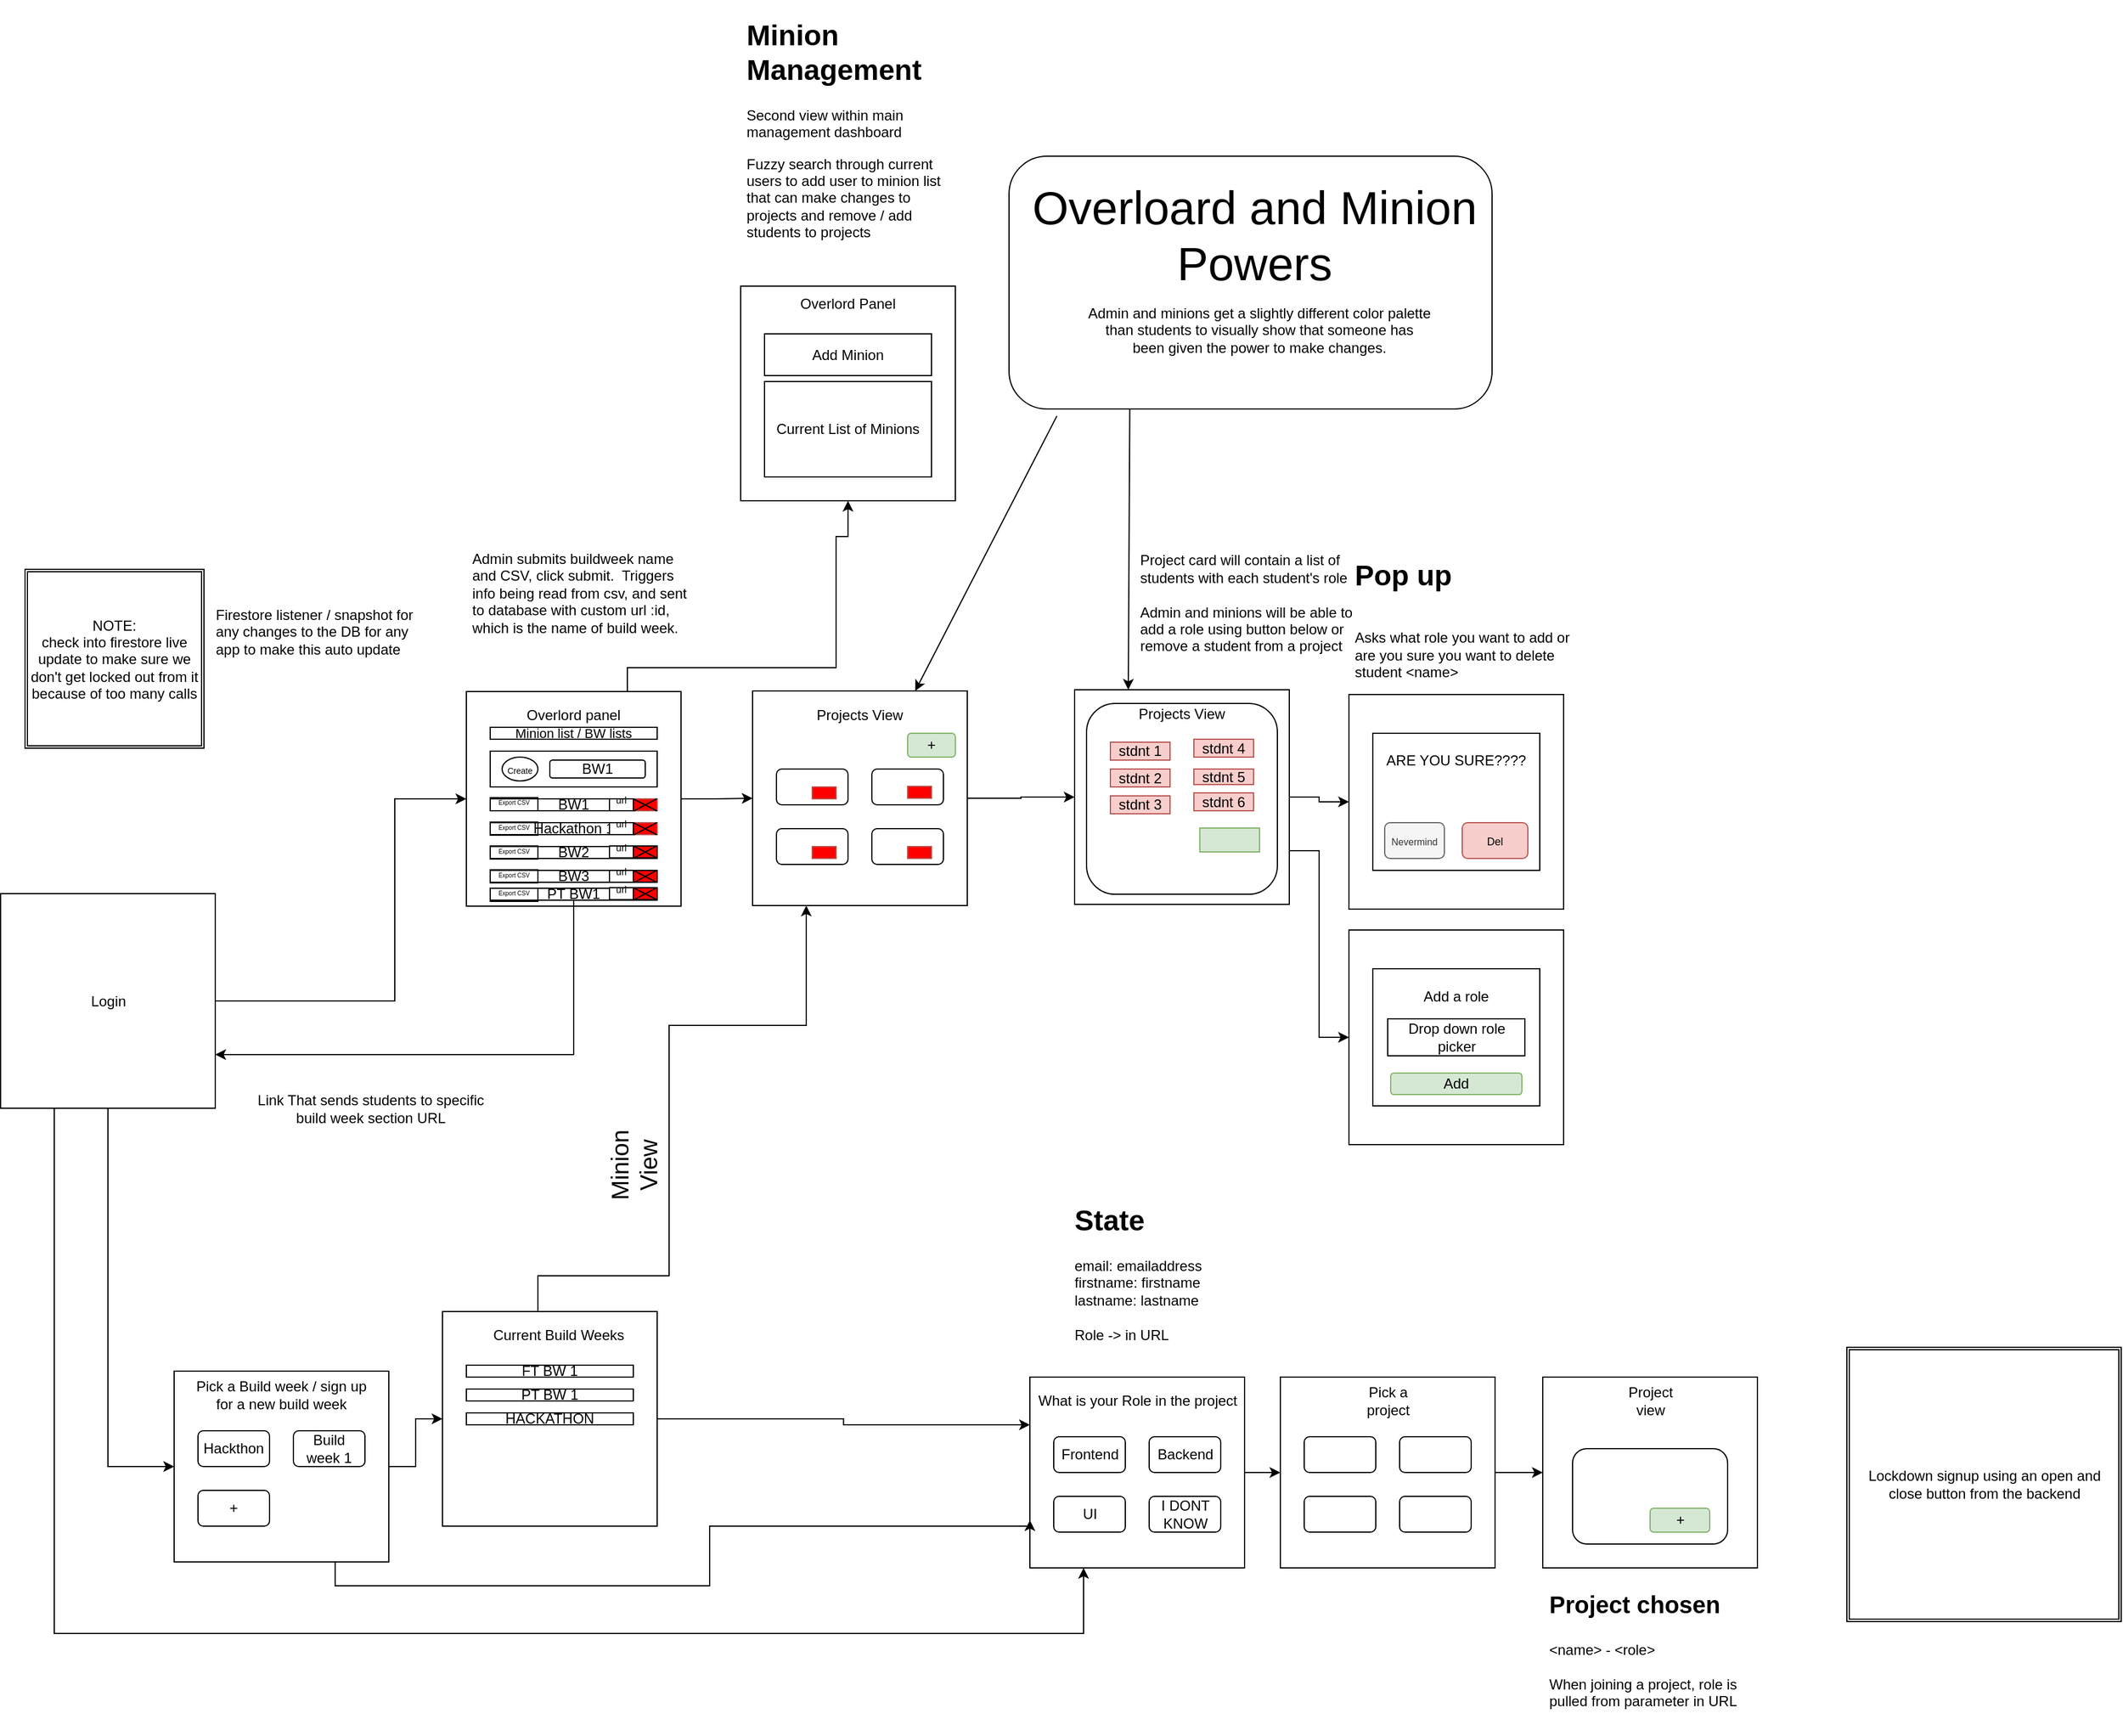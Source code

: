 <mxfile version="11.1.4" type="device"><diagram name="Page-1" id="5f0bae14-7c28-e335-631c-24af17079c00"><mxGraphModel dx="3723" dy="2445" grid="1" gridSize="10" guides="1" tooltips="1" connect="1" arrows="1" fold="1" page="1" pageScale="1" pageWidth="1100" pageHeight="850" background="#ffffff" math="0" shadow="0"><root><mxCell id="0"/><mxCell id="1" parent="0"/><mxCell id="uGmyFj9fkiGyd1X3hFSF-3" style="edgeStyle=orthogonalEdgeStyle;rounded=0;orthogonalLoop=1;jettySize=auto;html=1;exitX=1;exitY=0.5;exitDx=0;exitDy=0;" parent="1" source="uGmyFj9fkiGyd1X3hFSF-1" edge="1"><mxGeometry relative="1" as="geometry"><mxPoint x="210" y="90" as="targetPoint"/><Array as="points"><mxPoint x="150" y="260"/><mxPoint x="150" y="90"/></Array></mxGeometry></mxCell><mxCell id="br_u_WHX_3_bYv_3YQ0K-11" style="edgeStyle=orthogonalEdgeStyle;rounded=0;orthogonalLoop=1;jettySize=auto;html=1;exitX=0.5;exitY=1;exitDx=0;exitDy=0;entryX=0;entryY=0.5;entryDx=0;entryDy=0;" edge="1" parent="1" source="uGmyFj9fkiGyd1X3hFSF-1" target="br_u_WHX_3_bYv_3YQ0K-1"><mxGeometry relative="1" as="geometry"/></mxCell><mxCell id="br_u_WHX_3_bYv_3YQ0K-63" style="edgeStyle=orthogonalEdgeStyle;rounded=0;orthogonalLoop=1;jettySize=auto;html=1;exitX=0.25;exitY=1;exitDx=0;exitDy=0;entryX=0.25;entryY=1;entryDx=0;entryDy=0;" edge="1" parent="1" source="uGmyFj9fkiGyd1X3hFSF-1" target="uGmyFj9fkiGyd1X3hFSF-9"><mxGeometry relative="1" as="geometry"><Array as="points"><mxPoint x="-136" y="790"/><mxPoint x="728" y="790"/></Array></mxGeometry></mxCell><mxCell id="uGmyFj9fkiGyd1X3hFSF-1" value="Login" style="whiteSpace=wrap;html=1;aspect=fixed;" parent="1" vertex="1"><mxGeometry x="-180.5" y="169.5" width="180" height="180" as="geometry"/></mxCell><mxCell id="uGmyFj9fkiGyd1X3hFSF-40" style="edgeStyle=orthogonalEdgeStyle;rounded=0;orthogonalLoop=1;jettySize=auto;html=1;exitX=1;exitY=0.5;exitDx=0;exitDy=0;entryX=0;entryY=0.5;entryDx=0;entryDy=0;" parent="1" source="uGmyFj9fkiGyd1X3hFSF-4" target="uGmyFj9fkiGyd1X3hFSF-35" edge="1"><mxGeometry relative="1" as="geometry"/></mxCell><mxCell id="uGmyFj9fkiGyd1X3hFSF-154" style="edgeStyle=orthogonalEdgeStyle;rounded=0;orthogonalLoop=1;jettySize=auto;html=1;exitX=0.75;exitY=0;exitDx=0;exitDy=0;entryX=0.5;entryY=1;entryDx=0;entryDy=0;" parent="1" source="uGmyFj9fkiGyd1X3hFSF-4" target="uGmyFj9fkiGyd1X3hFSF-155" edge="1"><mxGeometry relative="1" as="geometry"><mxPoint x="520" y="-260" as="targetPoint"/><Array as="points"><mxPoint x="345" y="-20"/><mxPoint x="520" y="-20"/><mxPoint x="520" y="-130"/><mxPoint x="530" y="-130"/></Array></mxGeometry></mxCell><mxCell id="uGmyFj9fkiGyd1X3hFSF-4" value="" style="whiteSpace=wrap;html=1;aspect=fixed;spacingBottom=6;" parent="1" vertex="1"><mxGeometry x="210" width="180" height="180" as="geometry"/></mxCell><mxCell id="uGmyFj9fkiGyd1X3hFSF-5" value="&lt;div&gt;Overlord panel&lt;/div&gt;" style="text;html=1;strokeColor=none;fillColor=none;align=center;verticalAlign=middle;whiteSpace=wrap;rounded=0;" parent="1" vertex="1"><mxGeometry x="250" y="10" width="100" height="20" as="geometry"/></mxCell><mxCell id="uGmyFj9fkiGyd1X3hFSF-152" style="edgeStyle=orthogonalEdgeStyle;rounded=0;orthogonalLoop=1;jettySize=auto;html=1;entryX=0.25;entryY=1;entryDx=0;entryDy=0;exitX=0.5;exitY=0;exitDx=0;exitDy=0;" parent="1" source="br_u_WHX_3_bYv_3YQ0K-15" target="uGmyFj9fkiGyd1X3hFSF-35" edge="1"><mxGeometry relative="1" as="geometry"><Array as="points"><mxPoint x="270" y="520"/><mxPoint x="270" y="490"/><mxPoint x="380" y="490"/><mxPoint x="380" y="280"/><mxPoint x="495" y="280"/></Array><mxPoint x="80" y="480" as="sourcePoint"/></mxGeometry></mxCell><mxCell id="uGmyFj9fkiGyd1X3hFSF-22" style="edgeStyle=orthogonalEdgeStyle;rounded=0;orthogonalLoop=1;jettySize=auto;html=1;exitX=1;exitY=0.5;exitDx=0;exitDy=0;entryX=0;entryY=0.5;entryDx=0;entryDy=0;" parent="1" source="uGmyFj9fkiGyd1X3hFSF-9" target="uGmyFj9fkiGyd1X3hFSF-16" edge="1"><mxGeometry relative="1" as="geometry"/></mxCell><mxCell id="uGmyFj9fkiGyd1X3hFSF-9" value="" style="rounded=0;whiteSpace=wrap;html=1;" parent="1" vertex="1"><mxGeometry x="682.5" y="575" width="180" height="160" as="geometry"/></mxCell><mxCell id="uGmyFj9fkiGyd1X3hFSF-10" value="What is your Role in the project" style="text;html=1;strokeColor=none;fillColor=none;align=center;verticalAlign=middle;whiteSpace=wrap;rounded=0;" parent="1" vertex="1"><mxGeometry x="687.5" y="585" width="170" height="20" as="geometry"/></mxCell><mxCell id="uGmyFj9fkiGyd1X3hFSF-12" value="Frontend" style="rounded=1;whiteSpace=wrap;html=1;" parent="1" vertex="1"><mxGeometry x="702.5" y="625" width="60" height="30" as="geometry"/></mxCell><mxCell id="uGmyFj9fkiGyd1X3hFSF-13" value="Backend" style="rounded=1;whiteSpace=wrap;html=1;" parent="1" vertex="1"><mxGeometry x="782.5" y="625" width="60" height="30" as="geometry"/></mxCell><mxCell id="uGmyFj9fkiGyd1X3hFSF-14" value="I DONT KNOW" style="rounded=1;whiteSpace=wrap;html=1;" parent="1" vertex="1"><mxGeometry x="782.5" y="675" width="60" height="30" as="geometry"/></mxCell><mxCell id="uGmyFj9fkiGyd1X3hFSF-15" value="UI" style="rounded=1;whiteSpace=wrap;html=1;" parent="1" vertex="1"><mxGeometry x="702.5" y="675" width="60" height="30" as="geometry"/></mxCell><mxCell id="uGmyFj9fkiGyd1X3hFSF-29" style="edgeStyle=orthogonalEdgeStyle;rounded=0;orthogonalLoop=1;jettySize=auto;html=1;exitX=1;exitY=0.5;exitDx=0;exitDy=0;" parent="1" source="uGmyFj9fkiGyd1X3hFSF-16" target="uGmyFj9fkiGyd1X3hFSF-23" edge="1"><mxGeometry relative="1" as="geometry"/></mxCell><mxCell id="uGmyFj9fkiGyd1X3hFSF-16" value="" style="rounded=0;whiteSpace=wrap;html=1;" parent="1" vertex="1"><mxGeometry x="892.5" y="575" width="180" height="160" as="geometry"/></mxCell><mxCell id="uGmyFj9fkiGyd1X3hFSF-17" value="&lt;div&gt;Pick a project&lt;br&gt;&lt;/div&gt;" style="text;html=1;strokeColor=none;fillColor=none;align=center;verticalAlign=middle;whiteSpace=wrap;rounded=0;" parent="1" vertex="1"><mxGeometry x="962.5" y="585" width="40" height="20" as="geometry"/></mxCell><mxCell id="uGmyFj9fkiGyd1X3hFSF-18" value="" style="rounded=1;whiteSpace=wrap;html=1;" parent="1" vertex="1"><mxGeometry x="912.5" y="625" width="60" height="30" as="geometry"/></mxCell><mxCell id="uGmyFj9fkiGyd1X3hFSF-19" value="" style="rounded=1;whiteSpace=wrap;html=1;" parent="1" vertex="1"><mxGeometry x="992.5" y="625" width="60" height="30" as="geometry"/></mxCell><mxCell id="uGmyFj9fkiGyd1X3hFSF-20" value="" style="rounded=1;whiteSpace=wrap;html=1;" parent="1" vertex="1"><mxGeometry x="992.5" y="675" width="60" height="30" as="geometry"/></mxCell><mxCell id="uGmyFj9fkiGyd1X3hFSF-21" value="" style="rounded=1;whiteSpace=wrap;html=1;" parent="1" vertex="1"><mxGeometry x="912.5" y="675" width="60" height="30" as="geometry"/></mxCell><mxCell id="uGmyFj9fkiGyd1X3hFSF-23" value="" style="rounded=0;whiteSpace=wrap;html=1;" parent="1" vertex="1"><mxGeometry x="1112.5" y="575" width="180" height="160" as="geometry"/></mxCell><mxCell id="uGmyFj9fkiGyd1X3hFSF-24" value="&lt;div&gt;Project view&lt;/div&gt;" style="text;html=1;strokeColor=none;fillColor=none;align=center;verticalAlign=middle;whiteSpace=wrap;rounded=0;" parent="1" vertex="1"><mxGeometry x="1182.5" y="585" width="40" height="20" as="geometry"/></mxCell><mxCell id="uGmyFj9fkiGyd1X3hFSF-25" value="" style="rounded=1;whiteSpace=wrap;html=1;" parent="1" vertex="1"><mxGeometry x="1137.5" y="635" width="130" height="80" as="geometry"/></mxCell><mxCell id="uGmyFj9fkiGyd1X3hFSF-30" value="&lt;h1&gt;State&lt;/h1&gt;&lt;div&gt;email: emailaddress&lt;/div&gt;&lt;div&gt;firstname: firstname&lt;/div&gt;&lt;div&gt;lastname: lastname&lt;/div&gt;&lt;div&gt;&lt;br&gt;&lt;/div&gt;&lt;div&gt;Role -&amp;gt; in URL&lt;br&gt;&lt;/div&gt;" style="text;html=1;strokeColor=none;fillColor=none;spacing=5;spacingTop=-20;whiteSpace=wrap;overflow=hidden;rounded=0;" parent="1" vertex="1"><mxGeometry x="715" y="424" width="190" height="120" as="geometry"/></mxCell><mxCell id="uGmyFj9fkiGyd1X3hFSF-33" value="&lt;h1 style=&quot;line-height: 120%&quot;&gt;&lt;font style=&quot;font-size: 20px&quot;&gt;Project chosen&lt;/font&gt;&lt;br&gt;&lt;/h1&gt;&amp;lt;name&amp;gt; - &amp;lt;role&amp;gt;&lt;br&gt;&lt;div&gt;&lt;br&gt;&lt;/div&gt;&lt;div&gt;When joining a project, role is pulled from parameter in URL&lt;br&gt;&lt;/div&gt;" style="text;html=1;strokeColor=none;fillColor=none;spacing=5;spacingTop=-20;whiteSpace=wrap;overflow=hidden;rounded=0;" parent="1" vertex="1"><mxGeometry x="1112.5" y="745" width="190" height="130" as="geometry"/></mxCell><mxCell id="uGmyFj9fkiGyd1X3hFSF-46" style="edgeStyle=orthogonalEdgeStyle;rounded=0;orthogonalLoop=1;jettySize=auto;html=1;exitX=1;exitY=0.5;exitDx=0;exitDy=0;entryX=0;entryY=0.5;entryDx=0;entryDy=0;" parent="1" source="uGmyFj9fkiGyd1X3hFSF-35" target="uGmyFj9fkiGyd1X3hFSF-44" edge="1"><mxGeometry relative="1" as="geometry"/></mxCell><mxCell id="uGmyFj9fkiGyd1X3hFSF-35" value="" style="whiteSpace=wrap;html=1;aspect=fixed;" parent="1" vertex="1"><mxGeometry x="450" y="-0.5" width="180" height="180" as="geometry"/></mxCell><mxCell id="uGmyFj9fkiGyd1X3hFSF-36" value="&lt;div&gt;Projects View&lt;/div&gt;" style="text;html=1;strokeColor=none;fillColor=none;align=center;verticalAlign=middle;whiteSpace=wrap;rounded=0;" parent="1" vertex="1"><mxGeometry x="470" y="10" width="140" height="20" as="geometry"/></mxCell><mxCell id="uGmyFj9fkiGyd1X3hFSF-124" style="edgeStyle=orthogonalEdgeStyle;rounded=0;orthogonalLoop=1;jettySize=auto;html=1;exitX=1;exitY=0.5;exitDx=0;exitDy=0;entryX=0;entryY=0.5;entryDx=0;entryDy=0;" parent="1" source="uGmyFj9fkiGyd1X3hFSF-44" target="uGmyFj9fkiGyd1X3hFSF-123" edge="1"><mxGeometry relative="1" as="geometry"/></mxCell><mxCell id="uGmyFj9fkiGyd1X3hFSF-135" style="edgeStyle=orthogonalEdgeStyle;rounded=0;orthogonalLoop=1;jettySize=auto;html=1;exitX=1;exitY=0.75;exitDx=0;exitDy=0;entryX=0;entryY=0.5;entryDx=0;entryDy=0;" parent="1" source="uGmyFj9fkiGyd1X3hFSF-44" target="uGmyFj9fkiGyd1X3hFSF-130" edge="1"><mxGeometry relative="1" as="geometry"><mxPoint x="920" y="290" as="targetPoint"/></mxGeometry></mxCell><mxCell id="uGmyFj9fkiGyd1X3hFSF-44" value="" style="whiteSpace=wrap;html=1;aspect=fixed;" parent="1" vertex="1"><mxGeometry x="720" y="-1.5" width="180" height="180" as="geometry"/></mxCell><mxCell id="uGmyFj9fkiGyd1X3hFSF-45" value="&lt;div&gt;Projects View&lt;/div&gt;" style="text;html=1;strokeColor=none;fillColor=none;align=center;verticalAlign=middle;whiteSpace=wrap;rounded=0;" parent="1" vertex="1"><mxGeometry x="740" y="9" width="140" height="20" as="geometry"/></mxCell><mxCell id="uGmyFj9fkiGyd1X3hFSF-49" value="Link That sends students to specific build week section URL" style="text;html=1;strokeColor=none;fillColor=none;align=center;verticalAlign=middle;whiteSpace=wrap;rounded=0;" parent="1" vertex="1"><mxGeometry x="20" y="340" width="220" height="20" as="geometry"/></mxCell><mxCell id="uGmyFj9fkiGyd1X3hFSF-53" value="&lt;p&gt;Admin submits buildweek name and CSV, click submit.&amp;nbsp; Triggers info being read from csv, and sent to database with custom url :id, which is the name of build week.&lt;br&gt;&lt;/p&gt;" style="text;html=1;strokeColor=none;fillColor=none;spacing=5;spacingTop=-20;whiteSpace=wrap;overflow=hidden;rounded=0;" parent="1" vertex="1"><mxGeometry x="210" y="-120" width="190" height="110" as="geometry"/></mxCell><mxCell id="uGmyFj9fkiGyd1X3hFSF-57" value="" style="rounded=0;whiteSpace=wrap;html=1;" parent="1" vertex="1"><mxGeometry x="230" y="50" width="140" height="30" as="geometry"/></mxCell><mxCell id="uGmyFj9fkiGyd1X3hFSF-58" value="&lt;font style=&quot;font-size: 7px&quot;&gt;Create&lt;/font&gt;" style="ellipse;whiteSpace=wrap;html=1;verticalAlign=middle;" parent="1" vertex="1"><mxGeometry x="240" y="55" width="30" height="20" as="geometry"/></mxCell><mxCell id="uGmyFj9fkiGyd1X3hFSF-60" value="BW1" style="rounded=1;whiteSpace=wrap;html=1;" parent="1" vertex="1"><mxGeometry x="280" y="57.5" width="80" height="15" as="geometry"/></mxCell><mxCell id="uGmyFj9fkiGyd1X3hFSF-62" value="BW1" style="rounded=0;whiteSpace=wrap;html=1;" parent="1" vertex="1"><mxGeometry x="230" y="90" width="140" height="10" as="geometry"/></mxCell><mxCell id="uGmyFj9fkiGyd1X3hFSF-63" value="Hackathon 1" style="rounded=0;whiteSpace=wrap;html=1;" parent="1" vertex="1"><mxGeometry x="230" y="110" width="140" height="10" as="geometry"/></mxCell><mxCell id="uGmyFj9fkiGyd1X3hFSF-64" value="BW2" style="rounded=0;whiteSpace=wrap;html=1;" parent="1" vertex="1"><mxGeometry x="230" y="130" width="140" height="10" as="geometry"/></mxCell><mxCell id="uGmyFj9fkiGyd1X3hFSF-65" value="BW3" style="rounded=0;whiteSpace=wrap;html=1;" parent="1" vertex="1"><mxGeometry x="230" y="150" width="140" height="10" as="geometry"/></mxCell><mxCell id="br_u_WHX_3_bYv_3YQ0K-12" style="edgeStyle=orthogonalEdgeStyle;rounded=0;orthogonalLoop=1;jettySize=auto;html=1;exitX=0.5;exitY=1;exitDx=0;exitDy=0;entryX=1;entryY=0.75;entryDx=0;entryDy=0;" edge="1" parent="1" source="uGmyFj9fkiGyd1X3hFSF-66" target="uGmyFj9fkiGyd1X3hFSF-1"><mxGeometry relative="1" as="geometry"/></mxCell><mxCell id="uGmyFj9fkiGyd1X3hFSF-66" value="PT BW1" style="rounded=0;whiteSpace=wrap;html=1;" parent="1" vertex="1"><mxGeometry x="230" y="165" width="140" height="10" as="geometry"/></mxCell><mxCell id="uGmyFj9fkiGyd1X3hFSF-68" value="" style="rounded=0;whiteSpace=wrap;html=1;fillColor=#FF0000;strokeColor=#b85450;" parent="1" vertex="1"><mxGeometry x="350" y="90" width="20" height="10" as="geometry"/></mxCell><mxCell id="uGmyFj9fkiGyd1X3hFSF-69" value="" style="endArrow=none;html=1;entryX=0.985;entryY=-0.005;entryDx=0;entryDy=0;entryPerimeter=0;exitX=0.014;exitY=1.031;exitDx=0;exitDy=0;exitPerimeter=0;" parent="1" source="uGmyFj9fkiGyd1X3hFSF-68" target="uGmyFj9fkiGyd1X3hFSF-68" edge="1"><mxGeometry width="50" height="50" relative="1" as="geometry"><mxPoint x="352" y="99" as="sourcePoint"/><mxPoint x="400" y="90" as="targetPoint"/></mxGeometry></mxCell><mxCell id="uGmyFj9fkiGyd1X3hFSF-79" value="" style="rounded=0;whiteSpace=wrap;html=1;" parent="1" vertex="1"><mxGeometry x="330" y="90" width="20" height="10" as="geometry"/></mxCell><mxCell id="uGmyFj9fkiGyd1X3hFSF-80" value="&lt;font style=&quot;font-size: 8px&quot;&gt;url&lt;/font&gt;" style="text;html=1;strokeColor=none;fillColor=none;align=center;verticalAlign=middle;whiteSpace=wrap;rounded=0;" parent="1" vertex="1"><mxGeometry x="320" y="80" width="40" height="20" as="geometry"/></mxCell><mxCell id="uGmyFj9fkiGyd1X3hFSF-81" value="" style="endArrow=none;html=1;entryX=0.75;entryY=0.5;entryDx=0;entryDy=0;entryPerimeter=0;exitX=0.987;exitY=1.013;exitDx=0;exitDy=0;exitPerimeter=0;" parent="1" source="uGmyFj9fkiGyd1X3hFSF-68" target="uGmyFj9fkiGyd1X3hFSF-80" edge="1"><mxGeometry width="50" height="50" relative="1" as="geometry"><mxPoint x="360.28" y="110.31" as="sourcePoint"/><mxPoint x="379.7" y="99.95" as="targetPoint"/></mxGeometry></mxCell><mxCell id="uGmyFj9fkiGyd1X3hFSF-86" value="" style="rounded=0;whiteSpace=wrap;html=1;fillColor=#FF0000;strokeColor=#b85450;" parent="1" vertex="1"><mxGeometry x="350" y="110" width="20" height="10" as="geometry"/></mxCell><mxCell id="uGmyFj9fkiGyd1X3hFSF-87" value="" style="endArrow=none;html=1;entryX=0.985;entryY=-0.005;entryDx=0;entryDy=0;entryPerimeter=0;exitX=0.014;exitY=1.031;exitDx=0;exitDy=0;exitPerimeter=0;" parent="1" source="uGmyFj9fkiGyd1X3hFSF-86" target="uGmyFj9fkiGyd1X3hFSF-86" edge="1"><mxGeometry width="50" height="50" relative="1" as="geometry"><mxPoint x="352" y="119" as="sourcePoint"/><mxPoint x="400" y="110" as="targetPoint"/></mxGeometry></mxCell><mxCell id="uGmyFj9fkiGyd1X3hFSF-88" value="" style="rounded=0;whiteSpace=wrap;html=1;" parent="1" vertex="1"><mxGeometry x="330" y="110" width="20" height="10" as="geometry"/></mxCell><mxCell id="uGmyFj9fkiGyd1X3hFSF-89" value="" style="endArrow=none;html=1;entryX=0.75;entryY=0.5;entryDx=0;entryDy=0;entryPerimeter=0;exitX=0.987;exitY=1.013;exitDx=0;exitDy=0;exitPerimeter=0;" parent="1" source="uGmyFj9fkiGyd1X3hFSF-86" edge="1"><mxGeometry width="50" height="50" relative="1" as="geometry"><mxPoint x="360.28" y="130.31" as="sourcePoint"/><mxPoint x="350" y="110" as="targetPoint"/></mxGeometry></mxCell><mxCell id="uGmyFj9fkiGyd1X3hFSF-90" value="" style="rounded=0;whiteSpace=wrap;html=1;fillColor=#FF0000;" parent="1" vertex="1"><mxGeometry x="350" y="129.5" width="20" height="10" as="geometry"/></mxCell><mxCell id="uGmyFj9fkiGyd1X3hFSF-91" value="" style="endArrow=none;html=1;entryX=0.985;entryY=-0.005;entryDx=0;entryDy=0;entryPerimeter=0;exitX=0.014;exitY=1.031;exitDx=0;exitDy=0;exitPerimeter=0;" parent="1" source="uGmyFj9fkiGyd1X3hFSF-90" target="uGmyFj9fkiGyd1X3hFSF-90" edge="1"><mxGeometry width="50" height="50" relative="1" as="geometry"><mxPoint x="352" y="138.5" as="sourcePoint"/><mxPoint x="400" y="129.5" as="targetPoint"/></mxGeometry></mxCell><mxCell id="uGmyFj9fkiGyd1X3hFSF-92" value="" style="rounded=0;whiteSpace=wrap;html=1;" parent="1" vertex="1"><mxGeometry x="330" y="129.5" width="20" height="10" as="geometry"/></mxCell><mxCell id="uGmyFj9fkiGyd1X3hFSF-93" value="" style="endArrow=none;html=1;entryX=0.75;entryY=0.5;entryDx=0;entryDy=0;entryPerimeter=0;exitX=0.987;exitY=1.013;exitDx=0;exitDy=0;exitPerimeter=0;" parent="1" source="uGmyFj9fkiGyd1X3hFSF-90" edge="1"><mxGeometry width="50" height="50" relative="1" as="geometry"><mxPoint x="360.28" y="149.81" as="sourcePoint"/><mxPoint x="350" y="129.5" as="targetPoint"/></mxGeometry></mxCell><mxCell id="uGmyFj9fkiGyd1X3hFSF-94" value="" style="rounded=0;whiteSpace=wrap;html=1;fillColor=#FF0000;" parent="1" vertex="1"><mxGeometry x="350" y="150" width="20" height="10" as="geometry"/></mxCell><mxCell id="uGmyFj9fkiGyd1X3hFSF-95" value="" style="endArrow=none;html=1;entryX=0.985;entryY=-0.005;entryDx=0;entryDy=0;entryPerimeter=0;exitX=0.014;exitY=1.031;exitDx=0;exitDy=0;exitPerimeter=0;" parent="1" source="uGmyFj9fkiGyd1X3hFSF-94" target="uGmyFj9fkiGyd1X3hFSF-94" edge="1"><mxGeometry width="50" height="50" relative="1" as="geometry"><mxPoint x="352" y="159" as="sourcePoint"/><mxPoint x="400" y="150" as="targetPoint"/></mxGeometry></mxCell><mxCell id="uGmyFj9fkiGyd1X3hFSF-96" value="" style="rounded=0;whiteSpace=wrap;html=1;" parent="1" vertex="1"><mxGeometry x="330" y="150" width="20" height="10" as="geometry"/></mxCell><mxCell id="uGmyFj9fkiGyd1X3hFSF-97" value="" style="endArrow=none;html=1;entryX=0.75;entryY=0.5;entryDx=0;entryDy=0;entryPerimeter=0;exitX=0.987;exitY=1.013;exitDx=0;exitDy=0;exitPerimeter=0;" parent="1" source="uGmyFj9fkiGyd1X3hFSF-94" edge="1"><mxGeometry width="50" height="50" relative="1" as="geometry"><mxPoint x="360.28" y="170.31" as="sourcePoint"/><mxPoint x="350" y="150" as="targetPoint"/></mxGeometry></mxCell><mxCell id="uGmyFj9fkiGyd1X3hFSF-98" value="" style="rounded=0;whiteSpace=wrap;html=1;fillColor=#FF0000;" parent="1" vertex="1"><mxGeometry x="350" y="164.5" width="20" height="10" as="geometry"/></mxCell><mxCell id="uGmyFj9fkiGyd1X3hFSF-99" value="" style="endArrow=none;html=1;entryX=0.985;entryY=-0.005;entryDx=0;entryDy=0;entryPerimeter=0;exitX=0.014;exitY=1.031;exitDx=0;exitDy=0;exitPerimeter=0;" parent="1" source="uGmyFj9fkiGyd1X3hFSF-98" target="uGmyFj9fkiGyd1X3hFSF-98" edge="1"><mxGeometry width="50" height="50" relative="1" as="geometry"><mxPoint x="352" y="173.5" as="sourcePoint"/><mxPoint x="400" y="164.5" as="targetPoint"/></mxGeometry></mxCell><mxCell id="uGmyFj9fkiGyd1X3hFSF-100" value="" style="rounded=0;whiteSpace=wrap;html=1;" parent="1" vertex="1"><mxGeometry x="330" y="164.5" width="20" height="10" as="geometry"/></mxCell><mxCell id="uGmyFj9fkiGyd1X3hFSF-101" value="" style="endArrow=none;html=1;entryX=0.75;entryY=0.5;entryDx=0;entryDy=0;entryPerimeter=0;exitX=0.987;exitY=1.013;exitDx=0;exitDy=0;exitPerimeter=0;" parent="1" source="uGmyFj9fkiGyd1X3hFSF-98" edge="1"><mxGeometry width="50" height="50" relative="1" as="geometry"><mxPoint x="360.28" y="184.81" as="sourcePoint"/><mxPoint x="350" y="164.5" as="targetPoint"/></mxGeometry></mxCell><mxCell id="uGmyFj9fkiGyd1X3hFSF-102" value="&lt;font style=&quot;font-size: 8px&quot;&gt;url&lt;/font&gt;" style="text;html=1;strokeColor=none;fillColor=none;align=center;verticalAlign=middle;whiteSpace=wrap;rounded=0;" parent="1" vertex="1"><mxGeometry x="320" y="100" width="40" height="20" as="geometry"/></mxCell><mxCell id="uGmyFj9fkiGyd1X3hFSF-103" value="&lt;font style=&quot;font-size: 8px&quot;&gt;url&lt;/font&gt;" style="text;html=1;strokeColor=none;fillColor=none;align=center;verticalAlign=middle;whiteSpace=wrap;rounded=0;" parent="1" vertex="1"><mxGeometry x="320" y="120" width="40" height="20" as="geometry"/></mxCell><mxCell id="uGmyFj9fkiGyd1X3hFSF-104" value="&lt;font style=&quot;font-size: 8px&quot;&gt;url&lt;/font&gt;" style="text;html=1;strokeColor=none;fillColor=none;align=center;verticalAlign=middle;whiteSpace=wrap;rounded=0;" parent="1" vertex="1"><mxGeometry x="320" y="140" width="40" height="20" as="geometry"/></mxCell><mxCell id="uGmyFj9fkiGyd1X3hFSF-105" value="&lt;font style=&quot;font-size: 8px&quot;&gt;url&lt;/font&gt;" style="text;html=1;strokeColor=none;fillColor=none;align=center;verticalAlign=middle;whiteSpace=wrap;rounded=0;" parent="1" vertex="1"><mxGeometry x="320" y="155" width="40" height="20" as="geometry"/></mxCell><mxCell id="uGmyFj9fkiGyd1X3hFSF-106" value="" style="rounded=1;whiteSpace=wrap;html=1;" parent="1" vertex="1"><mxGeometry x="470" y="65" width="60" height="30" as="geometry"/></mxCell><mxCell id="uGmyFj9fkiGyd1X3hFSF-107" value="" style="rounded=1;whiteSpace=wrap;html=1;" parent="1" vertex="1"><mxGeometry x="550" y="65" width="60" height="30" as="geometry"/></mxCell><mxCell id="uGmyFj9fkiGyd1X3hFSF-108" value="" style="rounded=1;whiteSpace=wrap;html=1;" parent="1" vertex="1"><mxGeometry x="550" y="115" width="60" height="30" as="geometry"/></mxCell><mxCell id="uGmyFj9fkiGyd1X3hFSF-109" value="" style="rounded=1;whiteSpace=wrap;html=1;" parent="1" vertex="1"><mxGeometry x="470" y="115" width="60" height="30" as="geometry"/></mxCell><mxCell id="uGmyFj9fkiGyd1X3hFSF-110" value="" style="rounded=0;whiteSpace=wrap;html=1;fillColor=#FF0000;strokeColor=#b85450;" parent="1" vertex="1"><mxGeometry x="500" y="80" width="20" height="10" as="geometry"/></mxCell><mxCell id="uGmyFj9fkiGyd1X3hFSF-112" value="" style="rounded=1;whiteSpace=wrap;html=1;fillColor=none;" parent="1" vertex="1"><mxGeometry x="730" y="10" width="160" height="160" as="geometry"/></mxCell><mxCell id="uGmyFj9fkiGyd1X3hFSF-115" value="" style="rounded=0;whiteSpace=wrap;html=1;fillColor=#d5e8d4;strokeColor=#82b366;" parent="1" vertex="1"><mxGeometry x="825" y="114.5" width="50" height="20" as="geometry"/></mxCell><mxCell id="uGmyFj9fkiGyd1X3hFSF-116" value="stdnt 1" style="rounded=0;whiteSpace=wrap;html=1;fillColor=#f8cecc;strokeColor=#b85450;" parent="1" vertex="1"><mxGeometry x="750" y="42.5" width="50" height="15" as="geometry"/></mxCell><mxCell id="uGmyFj9fkiGyd1X3hFSF-117" value="stdnt 2" style="rounded=0;whiteSpace=wrap;html=1;fillColor=#f8cecc;strokeColor=#b85450;" parent="1" vertex="1"><mxGeometry x="750" y="65" width="50" height="15" as="geometry"/></mxCell><mxCell id="uGmyFj9fkiGyd1X3hFSF-118" value="stdnt 3" style="rounded=0;whiteSpace=wrap;html=1;fillColor=#f8cecc;strokeColor=#b85450;" parent="1" vertex="1"><mxGeometry x="750" y="87.5" width="50" height="15" as="geometry"/></mxCell><mxCell id="uGmyFj9fkiGyd1X3hFSF-119" value="stdnt 4" style="rounded=0;whiteSpace=wrap;html=1;fillColor=#f8cecc;strokeColor=#b85450;" parent="1" vertex="1"><mxGeometry x="820" y="40" width="50" height="15" as="geometry"/></mxCell><mxCell id="uGmyFj9fkiGyd1X3hFSF-120" value="stdnt 5" style="rounded=0;whiteSpace=wrap;html=1;fillColor=#f8cecc;strokeColor=#b85450;" parent="1" vertex="1"><mxGeometry x="820" y="65" width="50" height="13" as="geometry"/></mxCell><mxCell id="uGmyFj9fkiGyd1X3hFSF-121" value="stdnt 6" style="rounded=0;whiteSpace=wrap;html=1;fillColor=#f8cecc;strokeColor=#b85450;" parent="1" vertex="1"><mxGeometry x="820" y="85" width="50" height="15" as="geometry"/></mxCell><mxCell id="uGmyFj9fkiGyd1X3hFSF-122" value="&lt;div&gt;&lt;br&gt;&lt;/div&gt;&lt;div&gt;Project card will contain a list of students with each student's role&lt;/div&gt;&lt;div&gt;&lt;br&gt;&lt;/div&gt;&lt;div&gt;Admin and minions will be able to add a role using button below or remove a student from a project&lt;br&gt;&lt;/div&gt;" style="text;html=1;strokeColor=none;fillColor=none;spacing=5;spacingTop=-20;whiteSpace=wrap;overflow=hidden;rounded=0;" parent="1" vertex="1"><mxGeometry x="770" y="-121.5" width="190" height="120" as="geometry"/></mxCell><mxCell id="uGmyFj9fkiGyd1X3hFSF-123" value="" style="whiteSpace=wrap;html=1;aspect=fixed;" parent="1" vertex="1"><mxGeometry x="950" y="2.5" width="180" height="180" as="geometry"/></mxCell><mxCell id="uGmyFj9fkiGyd1X3hFSF-125" value="" style="rounded=0;whiteSpace=wrap;html=1;fillColor=none;" parent="1" vertex="1"><mxGeometry x="970" y="35" width="140" height="115" as="geometry"/></mxCell><mxCell id="uGmyFj9fkiGyd1X3hFSF-126" value="&lt;h1&gt;Pop up&lt;br&gt;&lt;/h1&gt;&lt;div&gt;&lt;br&gt;&lt;/div&gt;&lt;div&gt;Asks what role you want to add or are you sure you want to delete student &amp;lt;name&amp;gt;&lt;br&gt;&lt;/div&gt;" style="text;html=1;strokeColor=none;fillColor=none;spacing=5;spacingTop=-20;whiteSpace=wrap;overflow=hidden;rounded=0;" parent="1" vertex="1"><mxGeometry x="950" y="-117" width="190" height="120" as="geometry"/></mxCell><mxCell id="uGmyFj9fkiGyd1X3hFSF-127" value="ARE YOU SURE????" style="text;html=1;strokeColor=none;fillColor=none;align=center;verticalAlign=middle;whiteSpace=wrap;rounded=0;" parent="1" vertex="1"><mxGeometry x="980" y="48" width="120" height="20" as="geometry"/></mxCell><mxCell id="uGmyFj9fkiGyd1X3hFSF-128" value="&lt;font style=&quot;font-size: 8px&quot;&gt;Nevermind&lt;/font&gt;" style="rounded=1;whiteSpace=wrap;html=1;fillColor=#f5f5f5;strokeColor=#666666;fontColor=#333333;" parent="1" vertex="1"><mxGeometry x="980" y="110" width="50" height="30" as="geometry"/></mxCell><mxCell id="uGmyFj9fkiGyd1X3hFSF-129" value="&lt;font style=&quot;font-size: 9px&quot;&gt;Del&lt;/font&gt;" style="rounded=1;whiteSpace=wrap;html=1;fillColor=#f8cecc;strokeColor=#b85450;" parent="1" vertex="1"><mxGeometry x="1045" y="110" width="55" height="30" as="geometry"/></mxCell><mxCell id="uGmyFj9fkiGyd1X3hFSF-181" style="edgeStyle=orthogonalEdgeStyle;rounded=0;orthogonalLoop=1;jettySize=auto;html=1;exitX=0;exitY=0.5;exitDx=0;exitDy=0;entryX=0;entryY=0.75;entryDx=0;entryDy=0;" parent="1" source="uGmyFj9fkiGyd1X3hFSF-130" target="uGmyFj9fkiGyd1X3hFSF-131" edge="1"><mxGeometry relative="1" as="geometry"/></mxCell><mxCell id="uGmyFj9fkiGyd1X3hFSF-130" value="" style="whiteSpace=wrap;html=1;aspect=fixed;" parent="1" vertex="1"><mxGeometry x="950" y="200" width="180" height="180" as="geometry"/></mxCell><mxCell id="uGmyFj9fkiGyd1X3hFSF-131" value="" style="rounded=0;whiteSpace=wrap;html=1;fillColor=none;" parent="1" vertex="1"><mxGeometry x="970" y="232.5" width="140" height="115" as="geometry"/></mxCell><mxCell id="uGmyFj9fkiGyd1X3hFSF-132" value="Add a role" style="text;html=1;strokeColor=none;fillColor=none;align=center;verticalAlign=middle;whiteSpace=wrap;rounded=0;" parent="1" vertex="1"><mxGeometry x="980" y="245.5" width="120" height="20" as="geometry"/></mxCell><mxCell id="uGmyFj9fkiGyd1X3hFSF-134" value="Add" style="rounded=1;whiteSpace=wrap;html=1;fillColor=#d5e8d4;strokeColor=#82b366;" parent="1" vertex="1"><mxGeometry x="985" y="320" width="110" height="18" as="geometry"/></mxCell><mxCell id="uGmyFj9fkiGyd1X3hFSF-137" value="Drop down role picker" style="rounded=0;whiteSpace=wrap;html=1;fillColor=none;" parent="1" vertex="1"><mxGeometry x="982.5" y="274.5" width="115" height="31" as="geometry"/></mxCell><mxCell id="uGmyFj9fkiGyd1X3hFSF-139" value="" style="rounded=0;whiteSpace=wrap;html=1;fillColor=#FF0000;strokeColor=#b85450;" parent="1" vertex="1"><mxGeometry x="580" y="79.5" width="20" height="10" as="geometry"/></mxCell><mxCell id="uGmyFj9fkiGyd1X3hFSF-140" value="" style="rounded=0;whiteSpace=wrap;html=1;fillColor=#FF0000;strokeColor=#b85450;" parent="1" vertex="1"><mxGeometry x="500" y="130" width="20" height="10" as="geometry"/></mxCell><mxCell id="uGmyFj9fkiGyd1X3hFSF-141" value="" style="rounded=0;whiteSpace=wrap;html=1;fillColor=#FF0000;strokeColor=#b85450;" parent="1" vertex="1"><mxGeometry x="580" y="130" width="20" height="10" as="geometry"/></mxCell><mxCell id="uGmyFj9fkiGyd1X3hFSF-144" value="Firestore listener / snapshot for any changes to the DB for any app to make this auto update" style="text;html=1;strokeColor=none;fillColor=none;spacing=5;spacingTop=-20;whiteSpace=wrap;overflow=hidden;rounded=0;" parent="1" vertex="1"><mxGeometry x="-5" y="-61.5" width="190" height="60" as="geometry"/></mxCell><mxCell id="uGmyFj9fkiGyd1X3hFSF-146" value="&lt;font style=&quot;font-size: 39px&quot;&gt;Overloard and Minion Powers&lt;/font&gt;" style="text;html=1;strokeColor=none;fillColor=none;align=center;verticalAlign=middle;whiteSpace=wrap;rounded=0;" parent="1" vertex="1"><mxGeometry x="668.5" y="-449.5" width="404" height="134" as="geometry"/></mxCell><mxCell id="uGmyFj9fkiGyd1X3hFSF-149" value="" style="endArrow=classic;html=1;exitX=0.099;exitY=1.028;exitDx=0;exitDy=0;exitPerimeter=0;" parent="1" source="uGmyFj9fkiGyd1X3hFSF-151" target="uGmyFj9fkiGyd1X3hFSF-35" edge="1"><mxGeometry width="50" height="50" relative="1" as="geometry"><mxPoint x="550" y="260" as="sourcePoint"/><mxPoint x="600" y="210" as="targetPoint"/></mxGeometry></mxCell><mxCell id="uGmyFj9fkiGyd1X3hFSF-150" value="" style="endArrow=classic;html=1;exitX=0.25;exitY=1;exitDx=0;exitDy=0;entryX=0.25;entryY=0;entryDx=0;entryDy=0;" parent="1" source="uGmyFj9fkiGyd1X3hFSF-151" target="uGmyFj9fkiGyd1X3hFSF-44" edge="1"><mxGeometry width="50" height="50" relative="1" as="geometry"><mxPoint x="557" y="300.5" as="sourcePoint"/><mxPoint x="553.134" y="189.5" as="targetPoint"/></mxGeometry></mxCell><mxCell id="uGmyFj9fkiGyd1X3hFSF-151" value="" style="rounded=1;whiteSpace=wrap;html=1;fillColor=none;" parent="1" vertex="1"><mxGeometry x="665" y="-449" width="405" height="212" as="geometry"/></mxCell><mxCell id="uGmyFj9fkiGyd1X3hFSF-153" value="&lt;div&gt;&lt;font style=&quot;font-size: 20px&quot;&gt;Minion View&lt;/font&gt;&lt;/div&gt;" style="text;html=1;strokeColor=none;fillColor=none;align=center;verticalAlign=middle;whiteSpace=wrap;rounded=0;rotation=-90;" parent="1" vertex="1"><mxGeometry x="305" y="374" width="90" height="46" as="geometry"/></mxCell><mxCell id="uGmyFj9fkiGyd1X3hFSF-155" value="" style="whiteSpace=wrap;html=1;aspect=fixed;fillColor=none;" parent="1" vertex="1"><mxGeometry x="440" y="-340" width="180" height="180" as="geometry"/></mxCell><mxCell id="uGmyFj9fkiGyd1X3hFSF-156" value="&lt;h1&gt;Minion Management&lt;br&gt;&lt;/h1&gt;&lt;p&gt;Second view within main management dashboard&lt;/p&gt;&lt;p&gt;Fuzzy search through current users to add user to minion list that can make changes to projects and remove / add students to projects&lt;br&gt;&lt;/p&gt;" style="text;html=1;strokeColor=none;fillColor=none;spacing=5;spacingTop=-20;whiteSpace=wrap;overflow=hidden;rounded=0;" parent="1" vertex="1"><mxGeometry x="440" y="-570" width="190" height="210" as="geometry"/></mxCell><mxCell id="uGmyFj9fkiGyd1X3hFSF-158" value="Overlord Panel" style="text;html=1;strokeColor=none;fillColor=none;align=center;verticalAlign=middle;whiteSpace=wrap;rounded=0;" parent="1" vertex="1"><mxGeometry x="475" y="-335.5" width="110" height="20" as="geometry"/></mxCell><mxCell id="uGmyFj9fkiGyd1X3hFSF-159" value="&lt;div&gt;Current List of Minions&lt;/div&gt;" style="rounded=0;whiteSpace=wrap;html=1;fillColor=none;" parent="1" vertex="1"><mxGeometry x="460" y="-260" width="140" height="80" as="geometry"/></mxCell><mxCell id="uGmyFj9fkiGyd1X3hFSF-160" value="Add Minion" style="rounded=0;whiteSpace=wrap;html=1;fillColor=none;" parent="1" vertex="1"><mxGeometry x="460" y="-300" width="140" height="35" as="geometry"/></mxCell><mxCell id="uGmyFj9fkiGyd1X3hFSF-161" value="Admin and minions get a slightly different color palette than students to visually show that someone has been given the power to make changes." style="text;html=1;strokeColor=none;fillColor=none;align=center;verticalAlign=middle;whiteSpace=wrap;rounded=0;" parent="1" vertex="1"><mxGeometry x="730" y="-343" width="290" height="80" as="geometry"/></mxCell><mxCell id="uGmyFj9fkiGyd1X3hFSF-162" value="&lt;font style=&quot;font-size: 11px&quot;&gt;Minion list / BW lists&lt;/font&gt;" style="rounded=0;whiteSpace=wrap;html=1;fillColor=none;verticalAlign=middle;" parent="1" vertex="1"><mxGeometry x="230" y="30" width="140" height="10" as="geometry"/></mxCell><mxCell id="uGmyFj9fkiGyd1X3hFSF-166" value="&lt;font style=&quot;font-size: 5px&quot;&gt;Export CSV&lt;/font&gt;" style="rounded=0;whiteSpace=wrap;html=1;fillColor=none;verticalAlign=bottom;" parent="1" vertex="1"><mxGeometry x="230" y="89" width="40" height="11" as="geometry"/></mxCell><mxCell id="uGmyFj9fkiGyd1X3hFSF-167" value="&lt;div&gt;&lt;font style=&quot;font-size: 5px&quot;&gt;Export CSV&lt;/font&gt;&lt;/div&gt;" style="rounded=0;whiteSpace=wrap;html=1;fillColor=none;verticalAlign=bottom;" parent="1" vertex="1"><mxGeometry x="230" y="109.5" width="40" height="11" as="geometry"/></mxCell><mxCell id="uGmyFj9fkiGyd1X3hFSF-169" value="&lt;div&gt;&lt;font style=&quot;font-size: 5px&quot;&gt;Export CSV&lt;/font&gt;&lt;/div&gt;" style="rounded=0;whiteSpace=wrap;html=1;fillColor=none;verticalAlign=bottom;" parent="1" vertex="1"><mxGeometry x="230" y="129.5" width="40" height="11" as="geometry"/></mxCell><mxCell id="uGmyFj9fkiGyd1X3hFSF-170" value="&lt;div&gt;&lt;font style=&quot;font-size: 5px&quot;&gt;Export CSV&lt;/font&gt;&lt;/div&gt;" style="rounded=0;whiteSpace=wrap;html=1;fillColor=none;verticalAlign=bottom;" parent="1" vertex="1"><mxGeometry x="230" y="149.5" width="40" height="11" as="geometry"/></mxCell><mxCell id="uGmyFj9fkiGyd1X3hFSF-171" value="&lt;div&gt;&lt;font style=&quot;font-size: 5px&quot;&gt;Export CSV&lt;/font&gt;&lt;/div&gt;" style="rounded=0;whiteSpace=wrap;html=1;fillColor=none;verticalAlign=bottom;" parent="1" vertex="1"><mxGeometry x="230" y="165" width="40" height="11" as="geometry"/></mxCell><mxCell id="uGmyFj9fkiGyd1X3hFSF-179" value="&lt;div&gt;NOTE:&lt;/div&gt;&lt;div&gt;check into firestore live update to make sure we don't get locked out from it because of too many calls&lt;br&gt;&lt;/div&gt;" style="shape=ext;double=1;whiteSpace=wrap;html=1;aspect=fixed;fillColor=none;" parent="1" vertex="1"><mxGeometry x="-160" y="-102.5" width="150" height="150" as="geometry"/></mxCell><mxCell id="uGmyFj9fkiGyd1X3hFSF-180" value="+" style="rounded=1;whiteSpace=wrap;html=1;fillColor=#d5e8d4;strokeColor=#82b366;" parent="1" vertex="1"><mxGeometry x="580" y="35" width="40" height="20" as="geometry"/></mxCell><mxCell id="uGmyFj9fkiGyd1X3hFSF-182" value="+" style="rounded=1;whiteSpace=wrap;html=1;fillColor=#d5e8d4;strokeColor=#82b366;" parent="1" vertex="1"><mxGeometry x="1202.5" y="685" width="50" height="20" as="geometry"/></mxCell><mxCell id="uGmyFj9fkiGyd1X3hFSF-183" value="Lockdown signup using an open and close button from the backend" style="shape=ext;double=1;whiteSpace=wrap;html=1;aspect=fixed;fillColor=none;" parent="1" vertex="1"><mxGeometry x="1367.5" y="550" width="230" height="230" as="geometry"/></mxCell><mxCell id="br_u_WHX_3_bYv_3YQ0K-8" style="edgeStyle=orthogonalEdgeStyle;rounded=0;orthogonalLoop=1;jettySize=auto;html=1;entryX=0;entryY=0.75;entryDx=0;entryDy=0;exitX=0.75;exitY=1;exitDx=0;exitDy=0;" edge="1" parent="1" source="br_u_WHX_3_bYv_3YQ0K-1" target="uGmyFj9fkiGyd1X3hFSF-9"><mxGeometry relative="1" as="geometry"><Array as="points"><mxPoint x="100" y="750"/><mxPoint x="414" y="750"/><mxPoint x="414" y="700"/><mxPoint x="682" y="700"/></Array></mxGeometry></mxCell><mxCell id="br_u_WHX_3_bYv_3YQ0K-56" style="edgeStyle=orthogonalEdgeStyle;rounded=0;orthogonalLoop=1;jettySize=auto;html=1;exitX=1;exitY=0.5;exitDx=0;exitDy=0;entryX=0;entryY=0.5;entryDx=0;entryDy=0;" edge="1" parent="1" source="br_u_WHX_3_bYv_3YQ0K-1" target="br_u_WHX_3_bYv_3YQ0K-15"><mxGeometry relative="1" as="geometry"/></mxCell><mxCell id="br_u_WHX_3_bYv_3YQ0K-1" value="" style="rounded=0;whiteSpace=wrap;html=1;" vertex="1" parent="1"><mxGeometry x="-35" y="570" width="180" height="160" as="geometry"/></mxCell><mxCell id="br_u_WHX_3_bYv_3YQ0K-2" value="&lt;div&gt;Pick a Build week / sign up for a new build week&lt;/div&gt;" style="text;html=1;strokeColor=none;fillColor=none;align=center;verticalAlign=middle;whiteSpace=wrap;rounded=0;" vertex="1" parent="1"><mxGeometry x="-20" y="580" width="150" height="20" as="geometry"/></mxCell><mxCell id="br_u_WHX_3_bYv_3YQ0K-3" value="Hackthon" style="rounded=1;whiteSpace=wrap;html=1;" vertex="1" parent="1"><mxGeometry x="-15" y="620" width="60" height="30" as="geometry"/></mxCell><mxCell id="br_u_WHX_3_bYv_3YQ0K-4" value="Build week 1" style="rounded=1;whiteSpace=wrap;html=1;" vertex="1" parent="1"><mxGeometry x="65" y="620" width="60" height="30" as="geometry"/></mxCell><mxCell id="br_u_WHX_3_bYv_3YQ0K-6" value="+" style="rounded=1;whiteSpace=wrap;html=1;" vertex="1" parent="1"><mxGeometry x="-15" y="670" width="60" height="30" as="geometry"/></mxCell><mxCell id="br_u_WHX_3_bYv_3YQ0K-57" style="edgeStyle=orthogonalEdgeStyle;rounded=0;orthogonalLoop=1;jettySize=auto;html=1;exitX=1;exitY=0.5;exitDx=0;exitDy=0;entryX=0;entryY=0.25;entryDx=0;entryDy=0;" edge="1" parent="1" source="br_u_WHX_3_bYv_3YQ0K-15" target="uGmyFj9fkiGyd1X3hFSF-9"><mxGeometry relative="1" as="geometry"/></mxCell><mxCell id="br_u_WHX_3_bYv_3YQ0K-15" value="" style="whiteSpace=wrap;html=1;aspect=fixed;spacingBottom=6;" vertex="1" parent="1"><mxGeometry x="190" y="520" width="180" height="180" as="geometry"/></mxCell><mxCell id="br_u_WHX_3_bYv_3YQ0K-16" value="&lt;div&gt;Current Build Weeks&lt;/div&gt;" style="text;html=1;strokeColor=none;fillColor=none;align=center;verticalAlign=middle;whiteSpace=wrap;rounded=0;" vertex="1" parent="1"><mxGeometry x="230" y="530" width="115" height="20" as="geometry"/></mxCell><mxCell id="br_u_WHX_3_bYv_3YQ0K-20" value="FT BW 1" style="rounded=0;whiteSpace=wrap;html=1;" vertex="1" parent="1"><mxGeometry x="210" y="565" width="140" height="10" as="geometry"/></mxCell><mxCell id="br_u_WHX_3_bYv_3YQ0K-58" value="PT BW 1" style="rounded=0;whiteSpace=wrap;html=1;" vertex="1" parent="1"><mxGeometry x="210" y="585" width="140" height="10" as="geometry"/></mxCell><mxCell id="br_u_WHX_3_bYv_3YQ0K-59" value="HACKATHON" style="rounded=0;whiteSpace=wrap;html=1;" vertex="1" parent="1"><mxGeometry x="210" y="605" width="140" height="10" as="geometry"/></mxCell></root></mxGraphModel></diagram></mxfile>